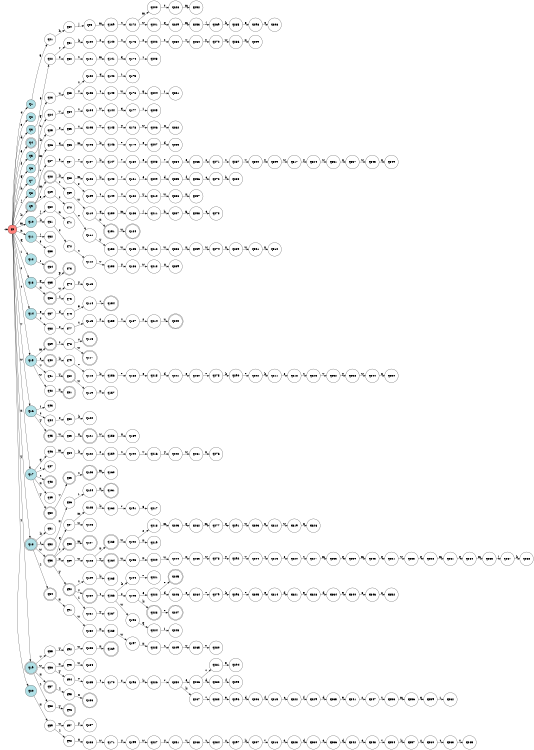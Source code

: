 digraph APTAALF {
__start0 [style = invis, shape = none, label = "", width = 0, height = 0];

rankdir=LR;
size="8,5";

s0 [style="filled", color="black", fillcolor="#ff817b" shape="circle", label="q0"];
s1 [style="filled", color="black", fillcolor="powderblue" shape="circle", label="q1"];
s2 [style="filled", color="black", fillcolor="powderblue" shape="circle", label="q2"];
s3 [style="filled", color="black", fillcolor="powderblue" shape="circle", label="q3"];
s4 [style="rounded,filled", color="black", fillcolor="powderblue" shape="doublecircle", label="q4"];
s5 [style="filled", color="black", fillcolor="powderblue" shape="circle", label="q5"];
s6 [style="filled", color="black", fillcolor="powderblue" shape="circle", label="q6"];
s7 [style="filled", color="black", fillcolor="powderblue" shape="circle", label="q7"];
s8 [style="filled", color="black", fillcolor="powderblue" shape="circle", label="q8"];
s9 [style="rounded,filled", color="black", fillcolor="powderblue" shape="doublecircle", label="q9"];
s10 [style="filled", color="black", fillcolor="powderblue" shape="circle", label="q10"];
s11 [style="filled", color="black", fillcolor="powderblue" shape="circle", label="q11"];
s12 [style="filled", color="black", fillcolor="powderblue" shape="circle", label="q12"];
s13 [style="filled", color="black", fillcolor="powderblue" shape="circle", label="q13"];
s14 [style="filled", color="black", fillcolor="powderblue" shape="circle", label="q14"];
s15 [style="filled", color="black", fillcolor="powderblue" shape="circle", label="q15"];
s16 [style="filled", color="black", fillcolor="powderblue" shape="circle", label="q16"];
s17 [style="filled", color="black", fillcolor="powderblue" shape="circle", label="q17"];
s18 [style="rounded,filled", color="black", fillcolor="powderblue" shape="doublecircle", label="q18"];
s19 [style="rounded,filled", color="black", fillcolor="powderblue" shape="doublecircle", label="q19"];
s20 [style="filled", color="black", fillcolor="powderblue" shape="circle", label="q20"];
s21 [style="filled", color="black", fillcolor="white" shape="circle", label="q21"];
s22 [style="filled", color="black", fillcolor="white" shape="circle", label="q22"];
s23 [style="filled", color="black", fillcolor="white" shape="circle", label="q23"];
s24 [style="filled", color="black", fillcolor="white" shape="circle", label="q24"];
s25 [style="filled", color="black", fillcolor="white" shape="circle", label="q25"];
s26 [style="filled", color="black", fillcolor="white" shape="circle", label="q26"];
s27 [style="filled", color="black", fillcolor="white" shape="circle", label="q27"];
s28 [style="rounded,filled", color="black", fillcolor="white" shape="doublecircle", label="q28"];
s29 [style="filled", color="black", fillcolor="white" shape="circle", label="q29"];
s30 [style="filled", color="black", fillcolor="white" shape="circle", label="q30"];
s31 [style="filled", color="black", fillcolor="white" shape="circle", label="q31"];
s32 [style="filled", color="black", fillcolor="white" shape="circle", label="q32"];
s33 [style="filled", color="black", fillcolor="white" shape="circle", label="q33"];
s34 [style="rounded,filled", color="black", fillcolor="white" shape="doublecircle", label="q34"];
s35 [style="filled", color="black", fillcolor="white" shape="circle", label="q35"];
s36 [style="rounded,filled", color="black", fillcolor="white" shape="doublecircle", label="q36"];
s37 [style="filled", color="black", fillcolor="white" shape="circle", label="q37"];
s38 [style="filled", color="black", fillcolor="white" shape="circle", label="q38"];
s39 [style="rounded,filled", color="black", fillcolor="white" shape="doublecircle", label="q39"];
s40 [style="rounded,filled", color="black", fillcolor="white" shape="doublecircle", label="q40"];
s41 [style="filled", color="black", fillcolor="white" shape="circle", label="q41"];
s42 [style="filled", color="black", fillcolor="white" shape="circle", label="q42"];
s43 [style="filled", color="black", fillcolor="white" shape="circle", label="q43"];
s44 [style="filled", color="black", fillcolor="white" shape="circle", label="q44"];
s45 [style="rounded,filled", color="black", fillcolor="white" shape="doublecircle", label="q45"];
s46 [style="filled", color="black", fillcolor="white" shape="circle", label="q46"];
s47 [style="filled", color="black", fillcolor="white" shape="circle", label="q47"];
s48 [style="rounded,filled", color="black", fillcolor="white" shape="doublecircle", label="q48"];
s49 [style="filled", color="black", fillcolor="white" shape="circle", label="q49"];
s50 [style="rounded,filled", color="black", fillcolor="white" shape="doublecircle", label="q50"];
s51 [style="filled", color="black", fillcolor="white" shape="circle", label="q51"];
s52 [style="rounded,filled", color="black", fillcolor="white" shape="doublecircle", label="q52"];
s53 [style="rounded,filled", color="black", fillcolor="white" shape="doublecircle", label="q53"];
s54 [style="rounded,filled", color="black", fillcolor="white" shape="doublecircle", label="q54"];
s55 [style="filled", color="black", fillcolor="white" shape="circle", label="q55"];
s56 [style="filled", color="black", fillcolor="white" shape="circle", label="q56"];
s57 [style="rounded,filled", color="black", fillcolor="white" shape="doublecircle", label="q57"];
s58 [style="filled", color="black", fillcolor="white" shape="circle", label="q58"];
s59 [style="filled", color="black", fillcolor="white" shape="circle", label="q59"];
s60 [style="filled", color="black", fillcolor="white" shape="circle", label="q60"];
s61 [style="filled", color="black", fillcolor="white" shape="circle", label="q61"];
s62 [style="filled", color="black", fillcolor="white" shape="circle", label="q62"];
s63 [style="filled", color="black", fillcolor="white" shape="circle", label="q63"];
s64 [style="filled", color="black", fillcolor="white" shape="circle", label="q64"];
s65 [style="filled", color="black", fillcolor="white" shape="circle", label="q65"];
s66 [style="filled", color="black", fillcolor="white" shape="circle", label="q66"];
s67 [style="filled", color="black", fillcolor="white" shape="circle", label="q67"];
s68 [style="filled", color="black", fillcolor="white" shape="circle", label="q68"];
s69 [style="filled", color="black", fillcolor="white" shape="circle", label="q69"];
s70 [style="filled", color="black", fillcolor="white" shape="circle", label="q70"];
s71 [style="filled", color="black", fillcolor="white" shape="circle", label="q71"];
s72 [style="filled", color="black", fillcolor="white" shape="circle", label="q72"];
s73 [style="rounded,filled", color="black", fillcolor="white" shape="doublecircle", label="q73"];
s74 [style="filled", color="black", fillcolor="white" shape="circle", label="q74"];
s75 [style="filled", color="black", fillcolor="white" shape="circle", label="q75"];
s76 [style="filled", color="black", fillcolor="white" shape="circle", label="q76"];
s77 [style="filled", color="black", fillcolor="white" shape="circle", label="q77"];
s78 [style="filled", color="black", fillcolor="white" shape="circle", label="q78"];
s79 [style="filled", color="black", fillcolor="white" shape="circle", label="q79"];
s80 [style="rounded,filled", color="black", fillcolor="white" shape="doublecircle", label="q80"];
s81 [style="rounded,filled", color="black", fillcolor="white" shape="doublecircle", label="q81"];
s82 [style="filled", color="black", fillcolor="white" shape="circle", label="q82"];
s83 [style="filled", color="black", fillcolor="white" shape="circle", label="q83"];
s84 [style="filled", color="black", fillcolor="white" shape="circle", label="q84"];
s85 [style="rounded,filled", color="black", fillcolor="white" shape="doublecircle", label="q85"];
s86 [style="filled", color="black", fillcolor="white" shape="circle", label="q86"];
s87 [style="filled", color="black", fillcolor="white" shape="circle", label="q87"];
s88 [style="rounded,filled", color="black", fillcolor="white" shape="doublecircle", label="q88"];
s89 [style="filled", color="black", fillcolor="white" shape="circle", label="q89"];
s90 [style="rounded,filled", color="black", fillcolor="white" shape="doublecircle", label="q90"];
s91 [style="filled", color="black", fillcolor="white" shape="circle", label="q91"];
s92 [style="filled", color="black", fillcolor="white" shape="circle", label="q92"];
s93 [style="filled", color="black", fillcolor="white" shape="circle", label="q93"];
s94 [style="filled", color="black", fillcolor="white" shape="circle", label="q94"];
s95 [style="filled", color="black", fillcolor="white" shape="circle", label="q95"];
s96 [style="rounded,filled", color="black", fillcolor="white" shape="doublecircle", label="q96"];
s97 [style="filled", color="black", fillcolor="white" shape="circle", label="q97"];
s98 [style="filled", color="black", fillcolor="white" shape="circle", label="q98"];
s99 [style="filled", color="black", fillcolor="white" shape="circle", label="q99"];
s100 [style="filled", color="black", fillcolor="white" shape="circle", label="q100"];
s101 [style="filled", color="black", fillcolor="white" shape="circle", label="q101"];
s102 [style="filled", color="black", fillcolor="white" shape="circle", label="q102"];
s103 [style="filled", color="black", fillcolor="white" shape="circle", label="q103"];
s104 [style="filled", color="black", fillcolor="white" shape="circle", label="q104"];
s105 [style="filled", color="black", fillcolor="white" shape="circle", label="q105"];
s106 [style="filled", color="black", fillcolor="white" shape="circle", label="q106"];
s107 [style="filled", color="black", fillcolor="white" shape="circle", label="q107"];
s108 [style="filled", color="black", fillcolor="white" shape="circle", label="q108"];
s109 [style="filled", color="black", fillcolor="white" shape="circle", label="q109"];
s110 [style="filled", color="black", fillcolor="white" shape="circle", label="q110"];
s111 [style="filled", color="black", fillcolor="white" shape="circle", label="q111"];
s112 [style="filled", color="black", fillcolor="white" shape="circle", label="q112"];
s113 [style="filled", color="black", fillcolor="white" shape="circle", label="q113"];
s114 [style="filled", color="black", fillcolor="white" shape="circle", label="q114"];
s115 [style="filled", color="black", fillcolor="white" shape="circle", label="q115"];
s116 [style="rounded,filled", color="black", fillcolor="white" shape="doublecircle", label="q116"];
s117 [style="rounded,filled", color="black", fillcolor="white" shape="doublecircle", label="q117"];
s118 [style="filled", color="black", fillcolor="white" shape="circle", label="q118"];
s119 [style="filled", color="black", fillcolor="white" shape="circle", label="q119"];
s120 [style="filled", color="black", fillcolor="white" shape="circle", label="q120"];
s121 [style="rounded,filled", color="black", fillcolor="white" shape="doublecircle", label="q121"];
s122 [style="filled", color="black", fillcolor="white" shape="circle", label="q122"];
s123 [style="rounded,filled", color="black", fillcolor="white" shape="doublecircle", label="q123"];
s124 [style="filled", color="black", fillcolor="white" shape="circle", label="q124"];
s125 [style="filled", color="black", fillcolor="white" shape="circle", label="q125"];
s126 [style="filled", color="black", fillcolor="white" shape="circle", label="q126"];
s127 [style="rounded,filled", color="black", fillcolor="white" shape="doublecircle", label="q127"];
s128 [style="filled", color="black", fillcolor="white" shape="circle", label="q128"];
s129 [style="filled", color="black", fillcolor="white" shape="circle", label="q129"];
s130 [style="rounded,filled", color="black", fillcolor="white" shape="doublecircle", label="q130"];
s131 [style="filled", color="black", fillcolor="white" shape="circle", label="q131"];
s132 [style="filled", color="black", fillcolor="white" shape="circle", label="q132"];
s133 [style="filled", color="black", fillcolor="white" shape="circle", label="q133"];
s134 [style="filled", color="black", fillcolor="white" shape="circle", label="q134"];
s135 [style="filled", color="black", fillcolor="white" shape="circle", label="q135"];
s136 [style="rounded,filled", color="black", fillcolor="white" shape="doublecircle", label="q136"];
s137 [style="filled", color="black", fillcolor="white" shape="circle", label="q137"];
s138 [style="filled", color="black", fillcolor="white" shape="circle", label="q138"];
s139 [style="filled", color="black", fillcolor="white" shape="circle", label="q139"];
s140 [style="filled", color="black", fillcolor="white" shape="circle", label="q140"];
s141 [style="filled", color="black", fillcolor="white" shape="circle", label="q141"];
s142 [style="filled", color="black", fillcolor="white" shape="circle", label="q142"];
s143 [style="filled", color="black", fillcolor="white" shape="circle", label="q143"];
s144 [style="filled", color="black", fillcolor="white" shape="circle", label="q144"];
s145 [style="filled", color="black", fillcolor="white" shape="circle", label="q145"];
s146 [style="filled", color="black", fillcolor="white" shape="circle", label="q146"];
s147 [style="filled", color="black", fillcolor="white" shape="circle", label="q147"];
s148 [style="filled", color="black", fillcolor="white" shape="circle", label="q148"];
s149 [style="filled", color="black", fillcolor="white" shape="circle", label="q149"];
s150 [style="filled", color="black", fillcolor="white" shape="circle", label="q150"];
s151 [style="rounded,filled", color="black", fillcolor="white" shape="doublecircle", label="q151"];
s152 [style="filled", color="black", fillcolor="white" shape="circle", label="q152"];
s153 [style="filled", color="black", fillcolor="white" shape="circle", label="q153"];
s154 [style="rounded,filled", color="black", fillcolor="white" shape="doublecircle", label="q154"];
s155 [style="filled", color="black", fillcolor="white" shape="circle", label="q155"];
s156 [style="filled", color="black", fillcolor="white" shape="circle", label="q156"];
s157 [style="filled", color="black", fillcolor="white" shape="circle", label="q157"];
s158 [style="filled", color="black", fillcolor="white" shape="circle", label="q158"];
s159 [style="filled", color="black", fillcolor="white" shape="circle", label="q159"];
s160 [style="filled", color="black", fillcolor="white" shape="circle", label="q160"];
s161 [style="rounded,filled", color="black", fillcolor="white" shape="doublecircle", label="q161"];
s162 [style="filled", color="black", fillcolor="white" shape="circle", label="q162"];
s163 [style="rounded,filled", color="black", fillcolor="white" shape="doublecircle", label="q163"];
s164 [style="rounded,filled", color="black", fillcolor="white" shape="doublecircle", label="q164"];
s165 [style="filled", color="black", fillcolor="white" shape="circle", label="q165"];
s166 [style="filled", color="black", fillcolor="white" shape="circle", label="q166"];
s167 [style="filled", color="black", fillcolor="white" shape="circle", label="q167"];
s168 [style="filled", color="black", fillcolor="white" shape="circle", label="q168"];
s169 [style="rounded,filled", color="black", fillcolor="white" shape="doublecircle", label="q169"];
s170 [style="filled", color="black", fillcolor="white" shape="circle", label="q170"];
s171 [style="filled", color="black", fillcolor="white" shape="circle", label="q171"];
s172 [style="filled", color="black", fillcolor="white" shape="circle", label="q172"];
s173 [style="filled", color="black", fillcolor="white" shape="circle", label="q173"];
s174 [style="filled", color="black", fillcolor="white" shape="circle", label="q174"];
s175 [style="filled", color="black", fillcolor="white" shape="circle", label="q175"];
s176 [style="filled", color="black", fillcolor="white" shape="circle", label="q176"];
s177 [style="filled", color="black", fillcolor="white" shape="circle", label="q177"];
s178 [style="filled", color="black", fillcolor="white" shape="circle", label="q178"];
s179 [style="filled", color="black", fillcolor="white" shape="circle", label="q179"];
s180 [style="filled", color="black", fillcolor="white" shape="circle", label="q180"];
s181 [style="filled", color="black", fillcolor="white" shape="circle", label="q181"];
s182 [style="filled", color="black", fillcolor="white" shape="circle", label="q182"];
s183 [style="filled", color="black", fillcolor="white" shape="circle", label="q183"];
s184 [style="rounded,filled", color="black", fillcolor="white" shape="doublecircle", label="q184"];
s185 [style="filled", color="black", fillcolor="white" shape="circle", label="q185"];
s186 [style="filled", color="black", fillcolor="white" shape="circle", label="q186"];
s187 [style="filled", color="black", fillcolor="white" shape="circle", label="q187"];
s188 [style="filled", color="black", fillcolor="white" shape="circle", label="q188"];
s189 [style="filled", color="black", fillcolor="white" shape="circle", label="q189"];
s190 [style="filled", color="black", fillcolor="white" shape="circle", label="q190"];
s191 [style="filled", color="black", fillcolor="white" shape="circle", label="q191"];
s192 [style="filled", color="black", fillcolor="white" shape="circle", label="q192"];
s193 [style="filled", color="black", fillcolor="white" shape="circle", label="q193"];
s194 [style="filled", color="black", fillcolor="white" shape="circle", label="q194"];
s195 [style="filled", color="black", fillcolor="white" shape="circle", label="q195"];
s196 [style="filled", color="black", fillcolor="white" shape="circle", label="q196"];
s197 [style="filled", color="black", fillcolor="white" shape="circle", label="q197"];
s198 [style="filled", color="black", fillcolor="white" shape="circle", label="q198"];
s199 [style="filled", color="black", fillcolor="white" shape="circle", label="q199"];
s200 [style="filled", color="black", fillcolor="white" shape="circle", label="q200"];
s201 [style="filled", color="black", fillcolor="white" shape="circle", label="q201"];
s202 [style="filled", color="black", fillcolor="white" shape="circle", label="q202"];
s203 [style="filled", color="black", fillcolor="white" shape="circle", label="q203"];
s204 [style="filled", color="black", fillcolor="white" shape="circle", label="q204"];
s205 [style="filled", color="black", fillcolor="white" shape="circle", label="q205"];
s206 [style="filled", color="black", fillcolor="white" shape="circle", label="q206"];
s207 [style="filled", color="black", fillcolor="white" shape="circle", label="q207"];
s208 [style="filled", color="black", fillcolor="white" shape="circle", label="q208"];
s209 [style="filled", color="black", fillcolor="white" shape="circle", label="q209"];
s210 [style="filled", color="black", fillcolor="white" shape="circle", label="q210"];
s211 [style="filled", color="black", fillcolor="white" shape="circle", label="q211"];
s212 [style="filled", color="black", fillcolor="white" shape="circle", label="q212"];
s213 [style="filled", color="black", fillcolor="white" shape="circle", label="q213"];
s214 [style="filled", color="black", fillcolor="white" shape="circle", label="q214"];
s215 [style="filled", color="black", fillcolor="white" shape="circle", label="q215"];
s216 [style="filled", color="black", fillcolor="white" shape="circle", label="q216"];
s217 [style="filled", color="black", fillcolor="white" shape="circle", label="q217"];
s218 [style="filled", color="black", fillcolor="white" shape="circle", label="q218"];
s219 [style="filled", color="black", fillcolor="white" shape="circle", label="q219"];
s220 [style="filled", color="black", fillcolor="white" shape="circle", label="q220"];
s221 [style="filled", color="black", fillcolor="white" shape="circle", label="q221"];
s222 [style="filled", color="black", fillcolor="white" shape="circle", label="q222"];
s223 [style="rounded,filled", color="black", fillcolor="white" shape="doublecircle", label="q223"];
s224 [style="filled", color="black", fillcolor="white" shape="circle", label="q224"];
s225 [style="filled", color="black", fillcolor="white" shape="circle", label="q225"];
s226 [style="filled", color="black", fillcolor="white" shape="circle", label="q226"];
s227 [style="filled", color="black", fillcolor="white" shape="circle", label="q227"];
s228 [style="filled", color="black", fillcolor="white" shape="circle", label="q228"];
s229 [style="filled", color="black", fillcolor="white" shape="circle", label="q229"];
s230 [style="filled", color="black", fillcolor="white" shape="circle", label="q230"];
s231 [style="filled", color="black", fillcolor="white" shape="circle", label="q231"];
s232 [style="filled", color="black", fillcolor="white" shape="circle", label="q232"];
s233 [style="filled", color="black", fillcolor="white" shape="circle", label="q233"];
s234 [style="filled", color="black", fillcolor="white" shape="circle", label="q234"];
s235 [style="filled", color="black", fillcolor="white" shape="circle", label="q235"];
s236 [style="filled", color="black", fillcolor="white" shape="circle", label="q236"];
s237 [style="filled", color="black", fillcolor="white" shape="circle", label="q237"];
s238 [style="filled", color="black", fillcolor="white" shape="circle", label="q238"];
s239 [style="filled", color="black", fillcolor="white" shape="circle", label="q239"];
s240 [style="rounded,filled", color="black", fillcolor="white" shape="doublecircle", label="q240"];
s241 [style="filled", color="black", fillcolor="white" shape="circle", label="q241"];
s242 [style="filled", color="black", fillcolor="white" shape="circle", label="q242"];
s243 [style="filled", color="black", fillcolor="white" shape="circle", label="q243"];
s244 [style="filled", color="black", fillcolor="white" shape="circle", label="q244"];
s245 [style="rounded,filled", color="black", fillcolor="white" shape="doublecircle", label="q245"];
s246 [style="filled", color="black", fillcolor="white" shape="circle", label="q246"];
s247 [style="rounded,filled", color="black", fillcolor="white" shape="doublecircle", label="q247"];
s248 [style="filled", color="black", fillcolor="white" shape="circle", label="q248"];
s249 [style="filled", color="black", fillcolor="white" shape="circle", label="q249"];
s250 [style="filled", color="black", fillcolor="white" shape="circle", label="q250"];
s251 [style="filled", color="black", fillcolor="white" shape="circle", label="q251"];
s252 [style="filled", color="black", fillcolor="white" shape="circle", label="q252"];
s253 [style="filled", color="black", fillcolor="white" shape="circle", label="q253"];
s254 [style="filled", color="black", fillcolor="white" shape="circle", label="q254"];
s255 [style="filled", color="black", fillcolor="white" shape="circle", label="q255"];
s256 [style="filled", color="black", fillcolor="white" shape="circle", label="q256"];
s257 [style="filled", color="black", fillcolor="white" shape="circle", label="q257"];
s258 [style="filled", color="black", fillcolor="white" shape="circle", label="q258"];
s259 [style="filled", color="black", fillcolor="white" shape="circle", label="q259"];
s260 [style="filled", color="black", fillcolor="white" shape="circle", label="q260"];
s261 [style="filled", color="black", fillcolor="white" shape="circle", label="q261"];
s262 [style="filled", color="black", fillcolor="white" shape="circle", label="q262"];
s263 [style="filled", color="black", fillcolor="white" shape="circle", label="q263"];
s264 [style="filled", color="black", fillcolor="white" shape="circle", label="q264"];
s265 [style="filled", color="black", fillcolor="white" shape="circle", label="q265"];
s266 [style="filled", color="black", fillcolor="white" shape="circle", label="q266"];
s267 [style="filled", color="black", fillcolor="white" shape="circle", label="q267"];
s268 [style="filled", color="black", fillcolor="white" shape="circle", label="q268"];
s269 [style="filled", color="black", fillcolor="white" shape="circle", label="q269"];
s270 [style="filled", color="black", fillcolor="white" shape="circle", label="q270"];
s271 [style="filled", color="black", fillcolor="white" shape="circle", label="q271"];
s272 [style="filled", color="black", fillcolor="white" shape="circle", label="q272"];
s273 [style="filled", color="black", fillcolor="white" shape="circle", label="q273"];
s274 [style="filled", color="black", fillcolor="white" shape="circle", label="q274"];
s275 [style="filled", color="black", fillcolor="white" shape="circle", label="q275"];
s276 [style="filled", color="black", fillcolor="white" shape="circle", label="q276"];
s277 [style="filled", color="black", fillcolor="white" shape="circle", label="q277"];
s278 [style="filled", color="black", fillcolor="white" shape="circle", label="q278"];
s279 [style="filled", color="black", fillcolor="white" shape="circle", label="q279"];
s280 [style="filled", color="black", fillcolor="white" shape="circle", label="q280"];
s281 [style="filled", color="black", fillcolor="white" shape="circle", label="q281"];
s282 [style="filled", color="black", fillcolor="white" shape="circle", label="q282"];
s283 [style="filled", color="black", fillcolor="white" shape="circle", label="q283"];
s284 [style="filled", color="black", fillcolor="white" shape="circle", label="q284"];
s285 [style="filled", color="black", fillcolor="white" shape="circle", label="q285"];
s286 [style="filled", color="black", fillcolor="white" shape="circle", label="q286"];
s287 [style="filled", color="black", fillcolor="white" shape="circle", label="q287"];
s288 [style="filled", color="black", fillcolor="white" shape="circle", label="q288"];
s289 [style="filled", color="black", fillcolor="white" shape="circle", label="q289"];
s290 [style="filled", color="black", fillcolor="white" shape="circle", label="q290"];
s291 [style="filled", color="black", fillcolor="white" shape="circle", label="q291"];
s292 [style="filled", color="black", fillcolor="white" shape="circle", label="q292"];
s293 [style="filled", color="black", fillcolor="white" shape="circle", label="q293"];
s294 [style="filled", color="black", fillcolor="white" shape="circle", label="q294"];
s295 [style="filled", color="black", fillcolor="white" shape="circle", label="q295"];
s296 [style="filled", color="black", fillcolor="white" shape="circle", label="q296"];
s297 [style="filled", color="black", fillcolor="white" shape="circle", label="q297"];
s298 [style="filled", color="black", fillcolor="white" shape="circle", label="q298"];
s299 [style="filled", color="black", fillcolor="white" shape="circle", label="q299"];
s300 [style="filled", color="black", fillcolor="white" shape="circle", label="q300"];
s301 [style="filled", color="black", fillcolor="white" shape="circle", label="q301"];
s302 [style="filled", color="black", fillcolor="white" shape="circle", label="q302"];
s303 [style="filled", color="black", fillcolor="white" shape="circle", label="q303"];
s304 [style="filled", color="black", fillcolor="white" shape="circle", label="q304"];
s305 [style="filled", color="black", fillcolor="white" shape="circle", label="q305"];
s306 [style="filled", color="black", fillcolor="white" shape="circle", label="q306"];
s307 [style="filled", color="black", fillcolor="white" shape="circle", label="q307"];
s308 [style="filled", color="black", fillcolor="white" shape="circle", label="q308"];
s309 [style="filled", color="black", fillcolor="white" shape="circle", label="q309"];
s310 [style="filled", color="black", fillcolor="white" shape="circle", label="q310"];
s311 [style="filled", color="black", fillcolor="white" shape="circle", label="q311"];
s312 [style="filled", color="black", fillcolor="white" shape="circle", label="q312"];
s313 [style="filled", color="black", fillcolor="white" shape="circle", label="q313"];
s314 [style="filled", color="black", fillcolor="white" shape="circle", label="q314"];
s315 [style="filled", color="black", fillcolor="white" shape="circle", label="q315"];
s316 [style="filled", color="black", fillcolor="white" shape="circle", label="q316"];
s317 [style="filled", color="black", fillcolor="white" shape="circle", label="q317"];
s318 [style="filled", color="black", fillcolor="white" shape="circle", label="q318"];
s319 [style="filled", color="black", fillcolor="white" shape="circle", label="q319"];
s320 [style="filled", color="black", fillcolor="white" shape="circle", label="q320"];
s321 [style="filled", color="black", fillcolor="white" shape="circle", label="q321"];
s322 [style="filled", color="black", fillcolor="white" shape="circle", label="q322"];
s323 [style="filled", color="black", fillcolor="white" shape="circle", label="q323"];
s324 [style="filled", color="black", fillcolor="white" shape="circle", label="q324"];
s325 [style="filled", color="black", fillcolor="white" shape="circle", label="q325"];
s326 [style="filled", color="black", fillcolor="white" shape="circle", label="q326"];
s327 [style="filled", color="black", fillcolor="white" shape="circle", label="q327"];
s328 [style="filled", color="black", fillcolor="white" shape="circle", label="q328"];
s329 [style="filled", color="black", fillcolor="white" shape="circle", label="q329"];
s330 [style="filled", color="black", fillcolor="white" shape="circle", label="q330"];
s331 [style="filled", color="black", fillcolor="white" shape="circle", label="q331"];
s332 [style="filled", color="black", fillcolor="white" shape="circle", label="q332"];
s333 [style="filled", color="black", fillcolor="white" shape="circle", label="q333"];
s334 [style="filled", color="black", fillcolor="white" shape="circle", label="q334"];
s335 [style="filled", color="black", fillcolor="white" shape="circle", label="q335"];
s336 [style="filled", color="black", fillcolor="white" shape="circle", label="q336"];
s337 [style="filled", color="black", fillcolor="white" shape="circle", label="q337"];
s338 [style="filled", color="black", fillcolor="white" shape="circle", label="q338"];
s339 [style="filled", color="black", fillcolor="white" shape="circle", label="q339"];
s340 [style="filled", color="black", fillcolor="white" shape="circle", label="q340"];
s341 [style="filled", color="black", fillcolor="white" shape="circle", label="q341"];
s342 [style="filled", color="black", fillcolor="white" shape="circle", label="q342"];
s343 [style="filled", color="black", fillcolor="white" shape="circle", label="q343"];
s344 [style="filled", color="black", fillcolor="white" shape="circle", label="q344"];
s345 [style="filled", color="black", fillcolor="white" shape="circle", label="q345"];
s346 [style="filled", color="black", fillcolor="white" shape="circle", label="q346"];
s347 [style="filled", color="black", fillcolor="white" shape="circle", label="q347"];
s348 [style="filled", color="black", fillcolor="white" shape="circle", label="q348"];
s349 [style="filled", color="black", fillcolor="white" shape="circle", label="q349"];
s350 [style="filled", color="black", fillcolor="white" shape="circle", label="q350"];
s351 [style="filled", color="black", fillcolor="white" shape="circle", label="q351"];
s352 [style="filled", color="black", fillcolor="white" shape="circle", label="q352"];
s353 [style="filled", color="black", fillcolor="white" shape="circle", label="q353"];
s354 [style="filled", color="black", fillcolor="white" shape="circle", label="q354"];
s355 [style="filled", color="black", fillcolor="white" shape="circle", label="q355"];
s356 [style="filled", color="black", fillcolor="white" shape="circle", label="q356"];
s357 [style="filled", color="black", fillcolor="white" shape="circle", label="q357"];
s358 [style="filled", color="black", fillcolor="white" shape="circle", label="q358"];
s359 [style="filled", color="black", fillcolor="white" shape="circle", label="q359"];
s360 [style="filled", color="black", fillcolor="white" shape="circle", label="q360"];
s361 [style="filled", color="black", fillcolor="white" shape="circle", label="q361"];
s362 [style="filled", color="black", fillcolor="white" shape="circle", label="q362"];
s363 [style="filled", color="black", fillcolor="white" shape="circle", label="q363"];
s364 [style="filled", color="black", fillcolor="white" shape="circle", label="q364"];
s365 [style="filled", color="black", fillcolor="white" shape="circle", label="q365"];
s366 [style="filled", color="black", fillcolor="white" shape="circle", label="q366"];
s367 [style="filled", color="black", fillcolor="white" shape="circle", label="q367"];
s368 [style="filled", color="black", fillcolor="white" shape="circle", label="q368"];
subgraph cluster_main { 
	graph [pad=".75", ranksep="0.15", nodesep="0.15"];
	 style=invis; 
	__start0 -> s0 [penwidth=2];
}
s0 -> s1 [label="4"];
s0 -> s2 [label="c"];
s0 -> s3 [label="d"];
s0 -> s4 [label="e"];
s0 -> s5 [label="f"];
s0 -> s6 [label="g"];
s0 -> s7 [label="h"];
s0 -> s8 [label="j"];
s0 -> s9 [label="k"];
s0 -> s10 [label="m"];
s0 -> s11 [label="n"];
s0 -> s12 [label="q"];
s0 -> s13 [label="r"];
s0 -> s14 [label="s"];
s0 -> s15 [label="t"];
s0 -> s16 [label="v"];
s0 -> s17 [label="w"];
s0 -> s18 [label="x"];
s0 -> s19 [label="y"];
s0 -> s20 [label="z"];
s1 -> s21 [label="5"];
s3 -> s22 [label="e"];
s5 -> s23 [label="g"];
s6 -> s24 [label="u"];
s7 -> s25 [label="k"];
s8 -> s26 [label="m"];
s9 -> s27 [label="7"];
s9 -> s28 [label="m"];
s9 -> s29 [label="s"];
s10 -> s30 [label="j"];
s10 -> s31 [label="k"];
s11 -> s32 [label="j"];
s11 -> s33 [label="s"];
s12 -> s34 [label="r"];
s13 -> s35 [label="q"];
s13 -> s36 [label="x"];
s14 -> s37 [label="e"];
s14 -> s38 [label="t"];
s15 -> s39 [label="m"];
s15 -> s40 [label="s"];
s15 -> s41 [label="v"];
s15 -> s42 [label="w"];
s16 -> s43 [label="r"];
s16 -> s44 [label="t"];
s16 -> s45 [label="y"];
s17 -> s46 [label="q"];
s17 -> s47 [label="r"];
s17 -> s48 [label="t"];
s17 -> s49 [label="x"];
s17 -> s50 [label="y"];
s18 -> s51 [label="k"];
s18 -> s52 [label="r"];
s18 -> s53 [label="w"];
s18 -> s54 [label="z"];
s19 -> s55 [label="v"];
s19 -> s56 [label="w"];
s19 -> s57 [label="x"];
s19 -> s58 [label="z"];
s20 -> s59 [label="x"];
s21 -> s60 [label="h"];
s22 -> s61 [label="7"];
s22 -> s62 [label="s"];
s23 -> s63 [label="u"];
s24 -> s64 [label="v"];
s25 -> s65 [label="s"];
s26 -> s66 [label="q"];
s27 -> s67 [label="e"];
s28 -> s68 [label="k"];
s28 -> s69 [label="t"];
s29 -> s70 [label="t"];
s30 -> s71 [label="n"];
s31 -> s72 [label="s"];
s35 -> s73 [label="p"];
s36 -> s74 [label="w"];
s36 -> s75 [label="z"];
s37 -> s76 [label="d"];
s38 -> s77 [label="s"];
s39 -> s78 [label="t"];
s40 -> s79 [label="k"];
s41 -> s80 [label="y"];
s42 -> s81 [label="x"];
s44 -> s82 [label="s"];
s45 -> s83 [label="w"];
s46 -> s84 [label="m"];
s50 -> s85 [label="v"];
s52 -> s86 [label="x"];
s53 -> s87 [label="q"];
s53 -> s88 [label="t"];
s53 -> s89 [label="x"];
s53 -> s90 [label="y"];
s54 -> s91 [label="x"];
s55 -> s92 [label="y"];
s56 -> s93 [label="x"];
s56 -> s94 [label="y"];
s57 -> s95 [label="z"];
s58 -> s96 [label="y"];
s59 -> s97 [label="w"];
s59 -> s98 [label="z"];
s60 -> s99 [label="j"];
s61 -> s100 [label="k"];
s62 -> s101 [label="t"];
s63 -> s102 [label="t"];
s63 -> s103 [label="v"];
s64 -> s104 [label="t"];
s65 -> s105 [label="t"];
s66 -> s106 [label="m"];
s67 -> s107 [label="7"];
s68 -> s108 [label="m"];
s68 -> s109 [label="s"];
s69 -> s110 [label="w"];
s70 -> s111 [label="v"];
s72 -> s112 [label="t"];
s74 -> s113 [label="y"];
s76 -> s114 [label="e"];
s77 -> s115 [label="t"];
s78 -> s116 [label="v"];
s78 -> s117 [label="w"];
s79 -> s118 [label="7"];
s80 -> s119 [label="w"];
s82 -> s120 [label="k"];
s83 -> s121 [label="x"];
s84 -> s122 [label="k"];
s85 -> s123 [label="t"];
s86 -> s124 [label="r"];
s87 -> s125 [label="m"];
s87 -> s126 [label="w"];
s88 -> s127 [label="m"];
s89 -> s128 [label="w"];
s90 -> s129 [label="t"];
s90 -> s130 [label="v"];
s90 -> s131 [label="z"];
s91 -> s132 [label="w"];
s92 -> s133 [label="w"];
s93 -> s134 [label="w"];
s94 -> s135 [label="v"];
s95 -> s136 [label="x"];
s97 -> s137 [label="y"];
s98 -> s138 [label="x"];
s99 -> s139 [label="m"];
s100 -> s140 [label="s"];
s101 -> s141 [label="m"];
s102 -> s142 [label="q"];
s103 -> s143 [label="t"];
s104 -> s144 [label="w"];
s105 -> s145 [label="v"];
s106 -> s146 [label="k"];
s107 -> s147 [label="k"];
s108 -> s148 [label="k"];
s109 -> s149 [label="t"];
s110 -> s150 [label="q"];
s110 -> s151 [label="x"];
s111 -> s152 [label="y"];
s112 -> s153 [label="v"];
s114 -> s154 [label="7"];
s115 -> s155 [label="s"];
s118 -> s156 [label="k"];
s119 -> s157 [label="x"];
s121 -> s158 [label="w"];
s122 -> s159 [label="s"];
s123 -> s160 [label="m"];
s124 -> s161 [label="x"];
s125 -> s162 [label="k"];
s128 -> s163 [label="x"];
s128 -> s164 [label="y"];
s129 -> s165 [label="k"];
s130 -> s166 [label="t"];
s131 -> s167 [label="y"];
s132 -> s168 [label="x"];
s133 -> s169 [label="x"];
s135 -> s170 [label="t"];
s138 -> s171 [label="w"];
s139 -> s172 [label="t"];
s140 -> s173 [label="t"];
s141 -> s174 [label="q"];
s142 -> s175 [label="r"];
s143 -> s176 [label="w"];
s144 -> s177 [label="q"];
s145 -> s178 [label="y"];
s146 -> s179 [label="7"];
s147 -> s180 [label="7"];
s148 -> s181 [label="7"];
s149 -> s182 [label="v"];
s150 -> s183 [label="m"];
s151 -> s184 [label="w"];
s152 -> s185 [label="w"];
s153 -> s186 [label="y"];
s155 -> s187 [label="t"];
s156 -> s188 [label="7"];
s158 -> s189 [label="x"];
s159 -> s190 [label="t"];
s162 -> s191 [label="7"];
s163 -> s192 [label="w"];
s164 -> s193 [label="w"];
s166 -> s194 [label="k"];
s166 -> s195 [label="s"];
s166 -> s196 [label="w"];
s168 -> s197 [label="w"];
s170 -> s198 [label="s"];
s171 -> s199 [label="y"];
s172 -> s200 [label="m"];
s172 -> s201 [label="w"];
s173 -> s202 [label="s"];
s174 -> s203 [label="r"];
s176 -> s204 [label="q"];
s177 -> s205 [label="r"];
s178 -> s206 [label="w"];
s179 -> s207 [label="e"];
s180 -> s208 [label="e"];
s181 -> s209 [label="e"];
s182 -> s210 [label="y"];
s183 -> s211 [label="j"];
s185 -> s212 [label="x"];
s186 -> s213 [label="w"];
s187 -> s214 [label="s"];
s188 -> s215 [label="e"];
s190 -> s216 [label="v"];
s191 -> s217 [label="6"];
s192 -> s218 [label="s"];
s192 -> s219 [label="x"];
s193 -> s220 [label="x"];
s194 -> s221 [label="7"];
s195 -> s222 [label="e"];
s195 -> s223 [label="k"];
s196 -> s224 [label="q"];
s197 -> s225 [label="x"];
s198 -> s226 [label="k"];
s199 -> s227 [label="w"];
s200 -> s228 [label="t"];
s201 -> s229 [label="q"];
s202 -> s230 [label="t"];
s204 -> s231 [label="r"];
s206 -> s232 [label="x"];
s207 -> s233 [label="d"];
s208 -> s234 [label="7"];
s209 -> s235 [label="d"];
s210 -> s236 [label="w"];
s211 -> s237 [label="h"];
s212 -> s238 [label="w"];
s213 -> s239 [label="x"];
s214 -> s240 [label="u"];
s215 -> s241 [label="d"];
s216 -> s242 [label="y"];
s218 -> s243 [label="m"];
s220 -> s244 [label="w"];
s222 -> s245 [label="7"];
s222 -> s246 [label="d"];
s223 -> s247 [label="7"];
s224 -> s248 [label="r"];
s225 -> s249 [label="z"];
s226 -> s250 [label="7"];
s227 -> s251 [label="y"];
s228 -> s252 [label="m"];
s229 -> s253 [label="m"];
s230 -> s254 [label="v"];
s234 -> s255 [label="e"];
s235 -> s256 [label="f"];
s236 -> s257 [label="x"];
s237 -> s258 [label="5"];
s238 -> s259 [label="x"];
s241 -> s260 [label="e"];
s242 -> s261 [label="w"];
s243 -> s262 [label="q"];
s244 -> s263 [label="x"];
s246 -> s264 [label="e"];
s249 -> s265 [label="y"];
s250 -> s266 [label="e"];
s250 -> s267 [label="k"];
s251 -> s268 [label="v"];
s253 -> s269 [label="j"];
s254 -> s270 [label="y"];
s255 -> s271 [label="s"];
s256 -> s272 [label="c"];
s258 -> s273 [label="4"];
s259 -> s274 [label="w"];
s260 -> s275 [label="7"];
s261 -> s276 [label="x"];
s262 -> s277 [label="m"];
s263 -> s278 [label="w"];
s264 -> s279 [label="7"];
s265 -> s280 [label="v"];
s266 -> s281 [label="7"];
s266 -> s282 [label="d"];
s267 -> s283 [label="7"];
s268 -> s284 [label="t"];
s269 -> s285 [label="h"];
s270 -> s286 [label="w"];
s271 -> s287 [label="t"];
s272 -> s288 [label="b"];
s274 -> s289 [label="x"];
s275 -> s290 [label="k"];
s277 -> s291 [label="q"];
s278 -> s292 [label="y"];
s279 -> s293 [label="k"];
s281 -> s294 [label="e"];
s282 -> s295 [label="f"];
s283 -> s296 [label="e"];
s284 -> s297 [label="s"];
s285 -> s298 [label="5"];
s286 -> s299 [label="x"];
s287 -> s300 [label="v"];
s289 -> s301 [label="w"];
s290 -> s302 [label="7"];
s291 -> s303 [label="w"];
s292 -> s304 [label="v"];
s293 -> s305 [label="7"];
s296 -> s306 [label="d"];
s297 -> s307 [label="k"];
s298 -> s308 [label="4"];
s300 -> s309 [label="y"];
s301 -> s310 [label="x"];
s302 -> s311 [label="k"];
s303 -> s312 [label="x"];
s304 -> s313 [label="t"];
s305 -> s314 [label="e"];
s306 -> s315 [label="f"];
s307 -> s316 [label="7"];
s309 -> s317 [label="w"];
s311 -> s318 [label="s"];
s312 -> s319 [label="w"];
s313 -> s320 [label="s"];
s314 -> s321 [label="d"];
s315 -> s322 [label="c"];
s316 -> s323 [label="e"];
s317 -> s324 [label="y"];
s318 -> s325 [label="t"];
s319 -> s326 [label="x"];
s320 -> s327 [label="t"];
s321 -> s328 [label="e"];
s322 -> s329 [label="f"];
s323 -> s330 [label="d"];
s324 -> s331 [label="w"];
s325 -> s332 [label="v"];
s327 -> s333 [label="m"];
s328 -> s334 [label="d"];
s329 -> s335 [label="d"];
s330 -> s336 [label="e"];
s331 -> s337 [label="x"];
s332 -> s338 [label="y"];
s333 -> s339 [label="q"];
s334 -> s340 [label="9"];
s335 -> s341 [label="e"];
s336 -> s342 [label="d"];
s337 -> s343 [label="w"];
s338 -> s344 [label="w"];
s339 -> s345 [label="m"];
s340 -> s346 [label="3"];
s341 -> s347 [label="s"];
s342 -> s348 [label="e"];
s343 -> s349 [label="x"];
s344 -> s350 [label="x"];
s345 -> s351 [label="q"];
s346 -> s352 [label="2"];
s347 -> s353 [label="t"];
s348 -> s354 [label="7"];
s351 -> s355 [label="w"];
s353 -> s356 [label="m"];
s354 -> s357 [label="k"];
s355 -> s358 [label="q"];
s356 -> s359 [label="q"];
s357 -> s360 [label="s"];
s358 -> s361 [label="m"];
s359 -> s362 [label="r"];
s360 -> s363 [label="t"];
s361 -> s364 [label="q"];
s363 -> s365 [label="v"];
s364 -> s366 [label="m"];
s366 -> s367 [label="j"];
s367 -> s368 [label="h"];

}